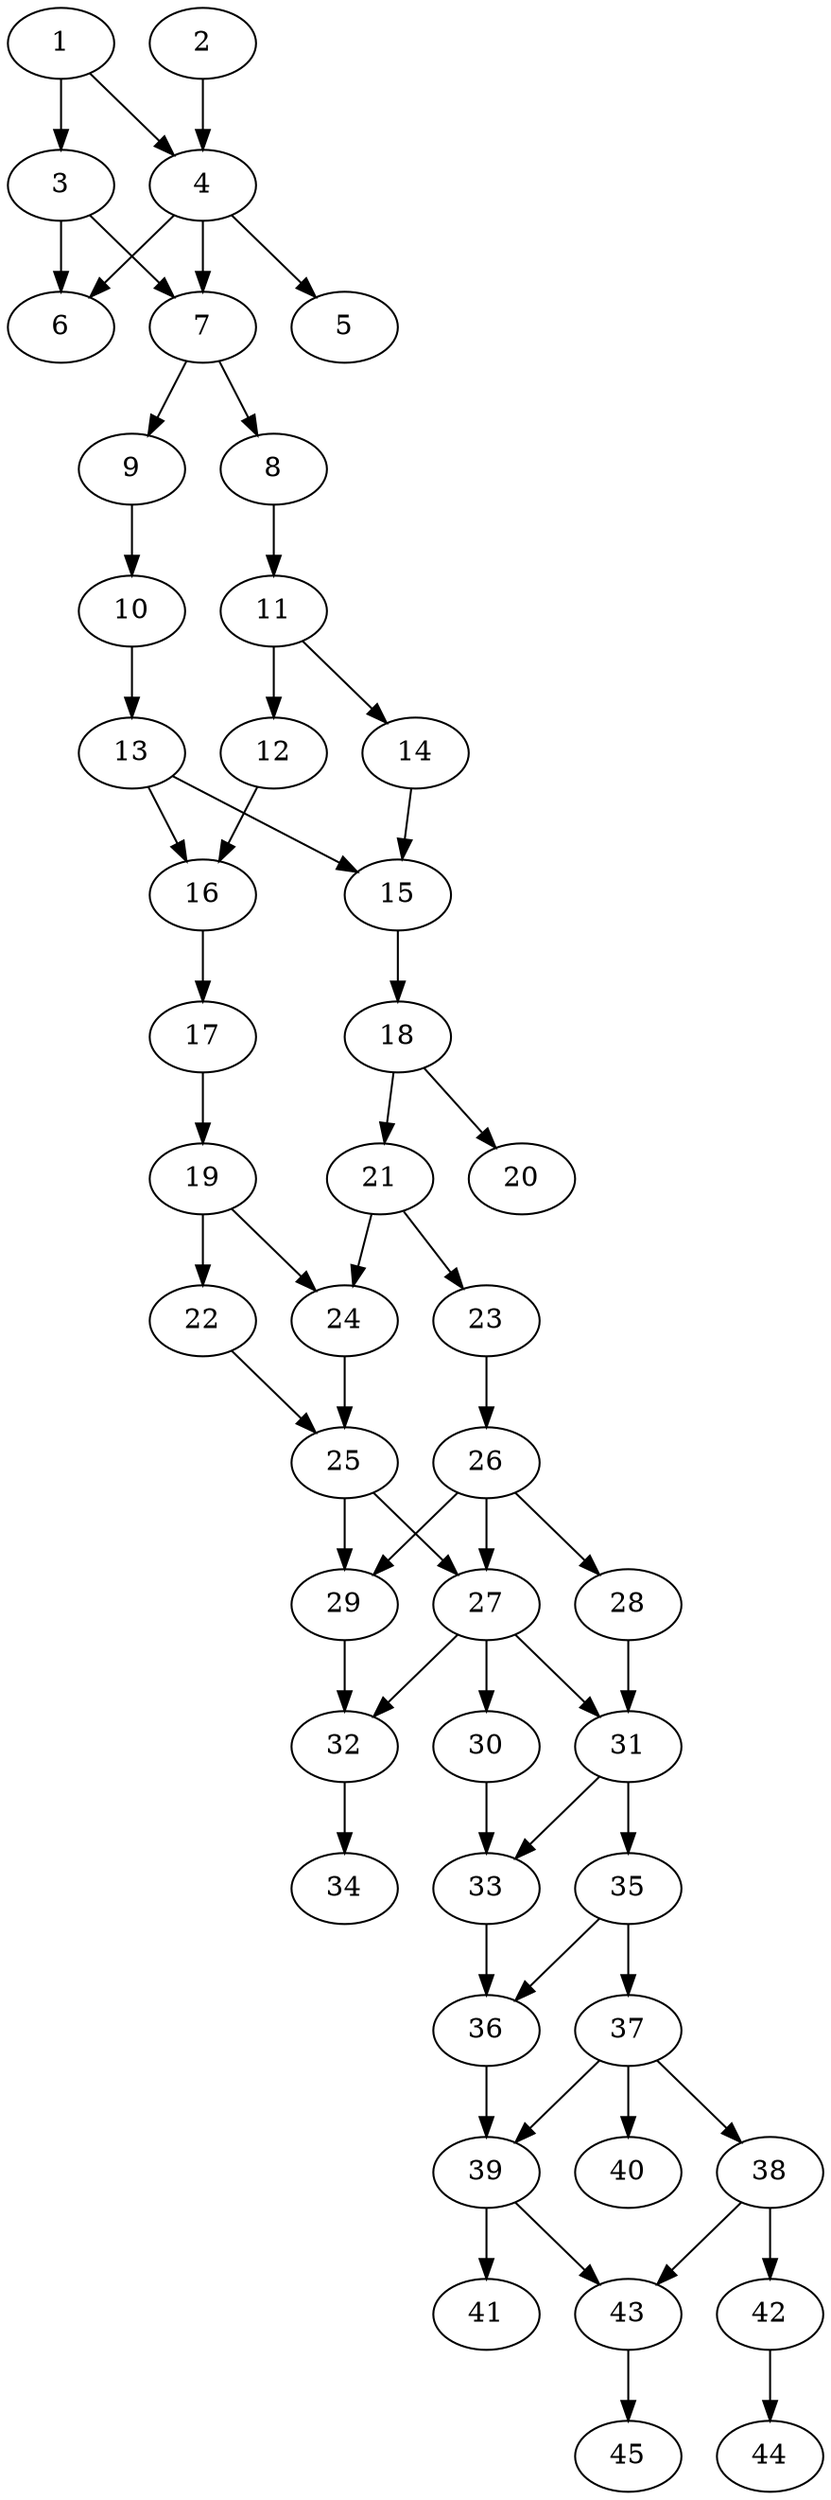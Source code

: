 // DAG automatically generated by daggen at Thu Oct  3 14:07:24 2019
// ./daggen --dot -n 45 --ccr 0.5 --fat 0.3 --regular 0.9 --density 0.6 --mindata 5242880 --maxdata 52428800 
digraph G {
  1 [size="71098368", alpha="0.12", expect_size="35549184"] 
  1 -> 3 [size ="35549184"]
  1 -> 4 [size ="35549184"]
  2 [size="94787584", alpha="0.13", expect_size="47393792"] 
  2 -> 4 [size ="47393792"]
  3 [size="76355584", alpha="0.13", expect_size="38177792"] 
  3 -> 6 [size ="38177792"]
  3 -> 7 [size ="38177792"]
  4 [size="54931456", alpha="0.02", expect_size="27465728"] 
  4 -> 5 [size ="27465728"]
  4 -> 6 [size ="27465728"]
  4 -> 7 [size ="27465728"]
  5 [size="77101056", alpha="0.07", expect_size="38550528"] 
  6 [size="74792960", alpha="0.14", expect_size="37396480"] 
  7 [size="59056128", alpha="0.01", expect_size="29528064"] 
  7 -> 8 [size ="29528064"]
  7 -> 9 [size ="29528064"]
  8 [size="33226752", alpha="0.10", expect_size="16613376"] 
  8 -> 11 [size ="16613376"]
  9 [size="20336640", alpha="0.07", expect_size="10168320"] 
  9 -> 10 [size ="10168320"]
  10 [size="43943936", alpha="0.02", expect_size="21971968"] 
  10 -> 13 [size ="21971968"]
  11 [size="23158784", alpha="0.09", expect_size="11579392"] 
  11 -> 12 [size ="11579392"]
  11 -> 14 [size ="11579392"]
  12 [size="78798848", alpha="0.01", expect_size="39399424"] 
  12 -> 16 [size ="39399424"]
  13 [size="44701696", alpha="0.07", expect_size="22350848"] 
  13 -> 15 [size ="22350848"]
  13 -> 16 [size ="22350848"]
  14 [size="13467648", alpha="0.13", expect_size="6733824"] 
  14 -> 15 [size ="6733824"]
  15 [size="21366784", alpha="0.04", expect_size="10683392"] 
  15 -> 18 [size ="10683392"]
  16 [size="56530944", alpha="0.04", expect_size="28265472"] 
  16 -> 17 [size ="28265472"]
  17 [size="28598272", alpha="0.07", expect_size="14299136"] 
  17 -> 19 [size ="14299136"]
  18 [size="31608832", alpha="0.08", expect_size="15804416"] 
  18 -> 20 [size ="15804416"]
  18 -> 21 [size ="15804416"]
  19 [size="78839808", alpha="0.20", expect_size="39419904"] 
  19 -> 22 [size ="39419904"]
  19 -> 24 [size ="39419904"]
  20 [size="19394560", alpha="0.06", expect_size="9697280"] 
  21 [size="30337024", alpha="0.05", expect_size="15168512"] 
  21 -> 23 [size ="15168512"]
  21 -> 24 [size ="15168512"]
  22 [size="70633472", alpha="0.02", expect_size="35316736"] 
  22 -> 25 [size ="35316736"]
  23 [size="76300288", alpha="0.13", expect_size="38150144"] 
  23 -> 26 [size ="38150144"]
  24 [size="16519168", alpha="0.14", expect_size="8259584"] 
  24 -> 25 [size ="8259584"]
  25 [size="78309376", alpha="0.09", expect_size="39154688"] 
  25 -> 27 [size ="39154688"]
  25 -> 29 [size ="39154688"]
  26 [size="96827392", alpha="0.17", expect_size="48413696"] 
  26 -> 27 [size ="48413696"]
  26 -> 28 [size ="48413696"]
  26 -> 29 [size ="48413696"]
  27 [size="23402496", alpha="0.15", expect_size="11701248"] 
  27 -> 30 [size ="11701248"]
  27 -> 31 [size ="11701248"]
  27 -> 32 [size ="11701248"]
  28 [size="54919168", alpha="0.19", expect_size="27459584"] 
  28 -> 31 [size ="27459584"]
  29 [size="92319744", alpha="0.04", expect_size="46159872"] 
  29 -> 32 [size ="46159872"]
  30 [size="90728448", alpha="0.17", expect_size="45364224"] 
  30 -> 33 [size ="45364224"]
  31 [size="24899584", alpha="0.12", expect_size="12449792"] 
  31 -> 33 [size ="12449792"]
  31 -> 35 [size ="12449792"]
  32 [size="49817600", alpha="0.01", expect_size="24908800"] 
  32 -> 34 [size ="24908800"]
  33 [size="61044736", alpha="0.18", expect_size="30522368"] 
  33 -> 36 [size ="30522368"]
  34 [size="30078976", alpha="0.16", expect_size="15039488"] 
  35 [size="95737856", alpha="0.16", expect_size="47868928"] 
  35 -> 36 [size ="47868928"]
  35 -> 37 [size ="47868928"]
  36 [size="41523200", alpha="0.05", expect_size="20761600"] 
  36 -> 39 [size ="20761600"]
  37 [size="26112000", alpha="0.19", expect_size="13056000"] 
  37 -> 38 [size ="13056000"]
  37 -> 39 [size ="13056000"]
  37 -> 40 [size ="13056000"]
  38 [size="98076672", alpha="0.17", expect_size="49038336"] 
  38 -> 42 [size ="49038336"]
  38 -> 43 [size ="49038336"]
  39 [size="91416576", alpha="0.09", expect_size="45708288"] 
  39 -> 41 [size ="45708288"]
  39 -> 43 [size ="45708288"]
  40 [size="15984640", alpha="0.04", expect_size="7992320"] 
  41 [size="93980672", alpha="0.02", expect_size="46990336"] 
  42 [size="54966272", alpha="0.13", expect_size="27483136"] 
  42 -> 44 [size ="27483136"]
  43 [size="61624320", alpha="0.19", expect_size="30812160"] 
  43 -> 45 [size ="30812160"]
  44 [size="53800960", alpha="0.05", expect_size="26900480"] 
  45 [size="34480128", alpha="0.06", expect_size="17240064"] 
}
